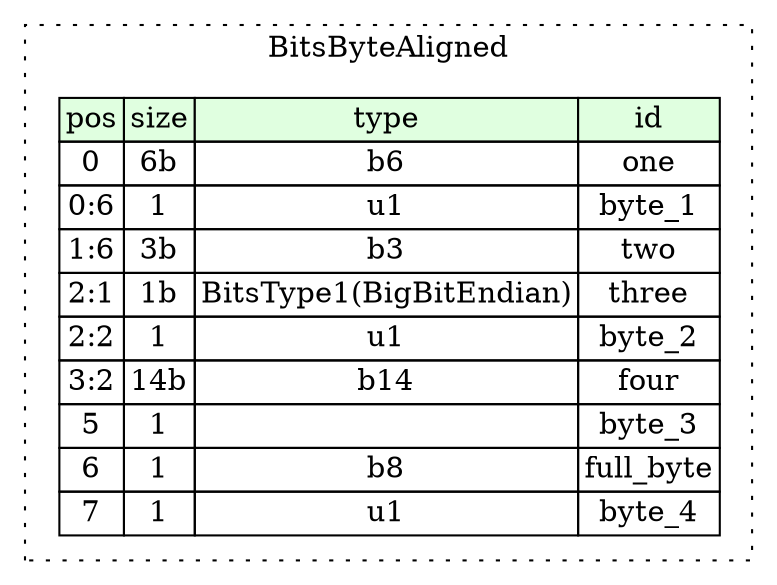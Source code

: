 digraph {
	rankdir=LR;
	node [shape=plaintext];
	subgraph cluster__bits_byte_aligned {
		label="BitsByteAligned";
		graph[style=dotted];

		bits_byte_aligned__seq [label=<<TABLE BORDER="0" CELLBORDER="1" CELLSPACING="0">
			<TR><TD BGCOLOR="#E0FFE0">pos</TD><TD BGCOLOR="#E0FFE0">size</TD><TD BGCOLOR="#E0FFE0">type</TD><TD BGCOLOR="#E0FFE0">id</TD></TR>
			<TR><TD PORT="one_pos">0</TD><TD PORT="one_size">6b</TD><TD>b6</TD><TD PORT="one_type">one</TD></TR>
			<TR><TD PORT="byte_1_pos">0:6</TD><TD PORT="byte_1_size">1</TD><TD>u1</TD><TD PORT="byte_1_type">byte_1</TD></TR>
			<TR><TD PORT="two_pos">1:6</TD><TD PORT="two_size">3b</TD><TD>b3</TD><TD PORT="two_type">two</TD></TR>
			<TR><TD PORT="three_pos">2:1</TD><TD PORT="three_size">1b</TD><TD>BitsType1(BigBitEndian)</TD><TD PORT="three_type">three</TD></TR>
			<TR><TD PORT="byte_2_pos">2:2</TD><TD PORT="byte_2_size">1</TD><TD>u1</TD><TD PORT="byte_2_type">byte_2</TD></TR>
			<TR><TD PORT="four_pos">3:2</TD><TD PORT="four_size">14b</TD><TD>b14</TD><TD PORT="four_type">four</TD></TR>
			<TR><TD PORT="byte_3_pos">5</TD><TD PORT="byte_3_size">1</TD><TD></TD><TD PORT="byte_3_type">byte_3</TD></TR>
			<TR><TD PORT="full_byte_pos">6</TD><TD PORT="full_byte_size">1</TD><TD>b8</TD><TD PORT="full_byte_type">full_byte</TD></TR>
			<TR><TD PORT="byte_4_pos">7</TD><TD PORT="byte_4_size">1</TD><TD>u1</TD><TD PORT="byte_4_type">byte_4</TD></TR>
		</TABLE>>];
	}
}
